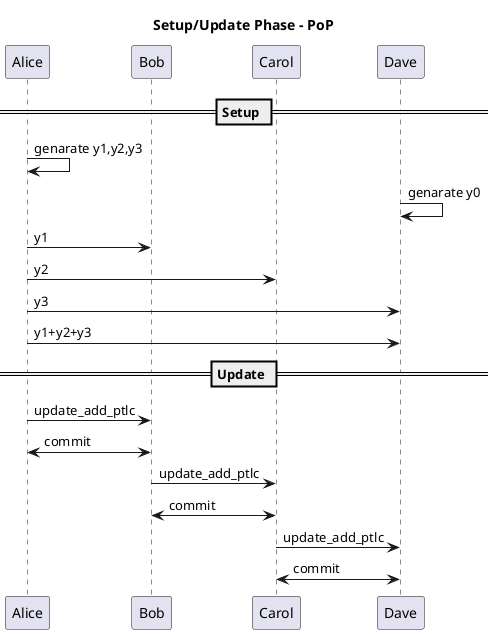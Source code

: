 @startuml
title Setup/Update Phase - PoP
participant Alice
participant Bob
participant Carol
participant Dave

== Setup ==

Alice -> Alice: genarate y1,y2,y3
Dave -> Dave: genarate y0
Alice -> Bob: y1
Alice -> Carol: y2
Alice -> Dave: y3
Alice -> Dave: y1+y2+y3

== Update ==

Alice -> Bob: update_add_ptlc
Alice <-> Bob: commit

Bob -> Carol: update_add_ptlc
Bob <-> Carol: commit

Carol -> Dave: update_add_ptlc
Carol <-> Dave: commit

@enduml
